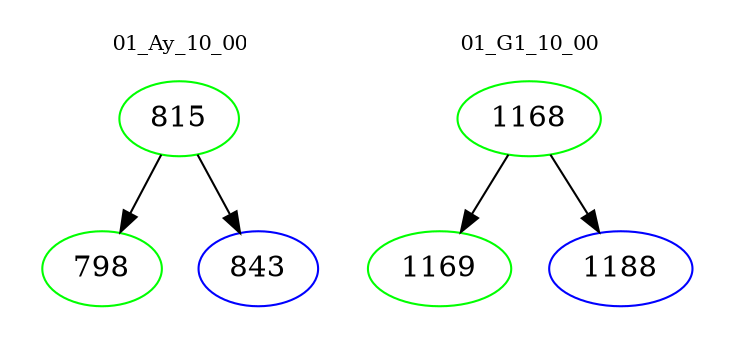 digraph{
subgraph cluster_0 {
color = white
label = "01_Ay_10_00";
fontsize=10;
T0_815 [label="815", color="green"]
T0_815 -> T0_798 [color="black"]
T0_798 [label="798", color="green"]
T0_815 -> T0_843 [color="black"]
T0_843 [label="843", color="blue"]
}
subgraph cluster_1 {
color = white
label = "01_G1_10_00";
fontsize=10;
T1_1168 [label="1168", color="green"]
T1_1168 -> T1_1169 [color="black"]
T1_1169 [label="1169", color="green"]
T1_1168 -> T1_1188 [color="black"]
T1_1188 [label="1188", color="blue"]
}
}
